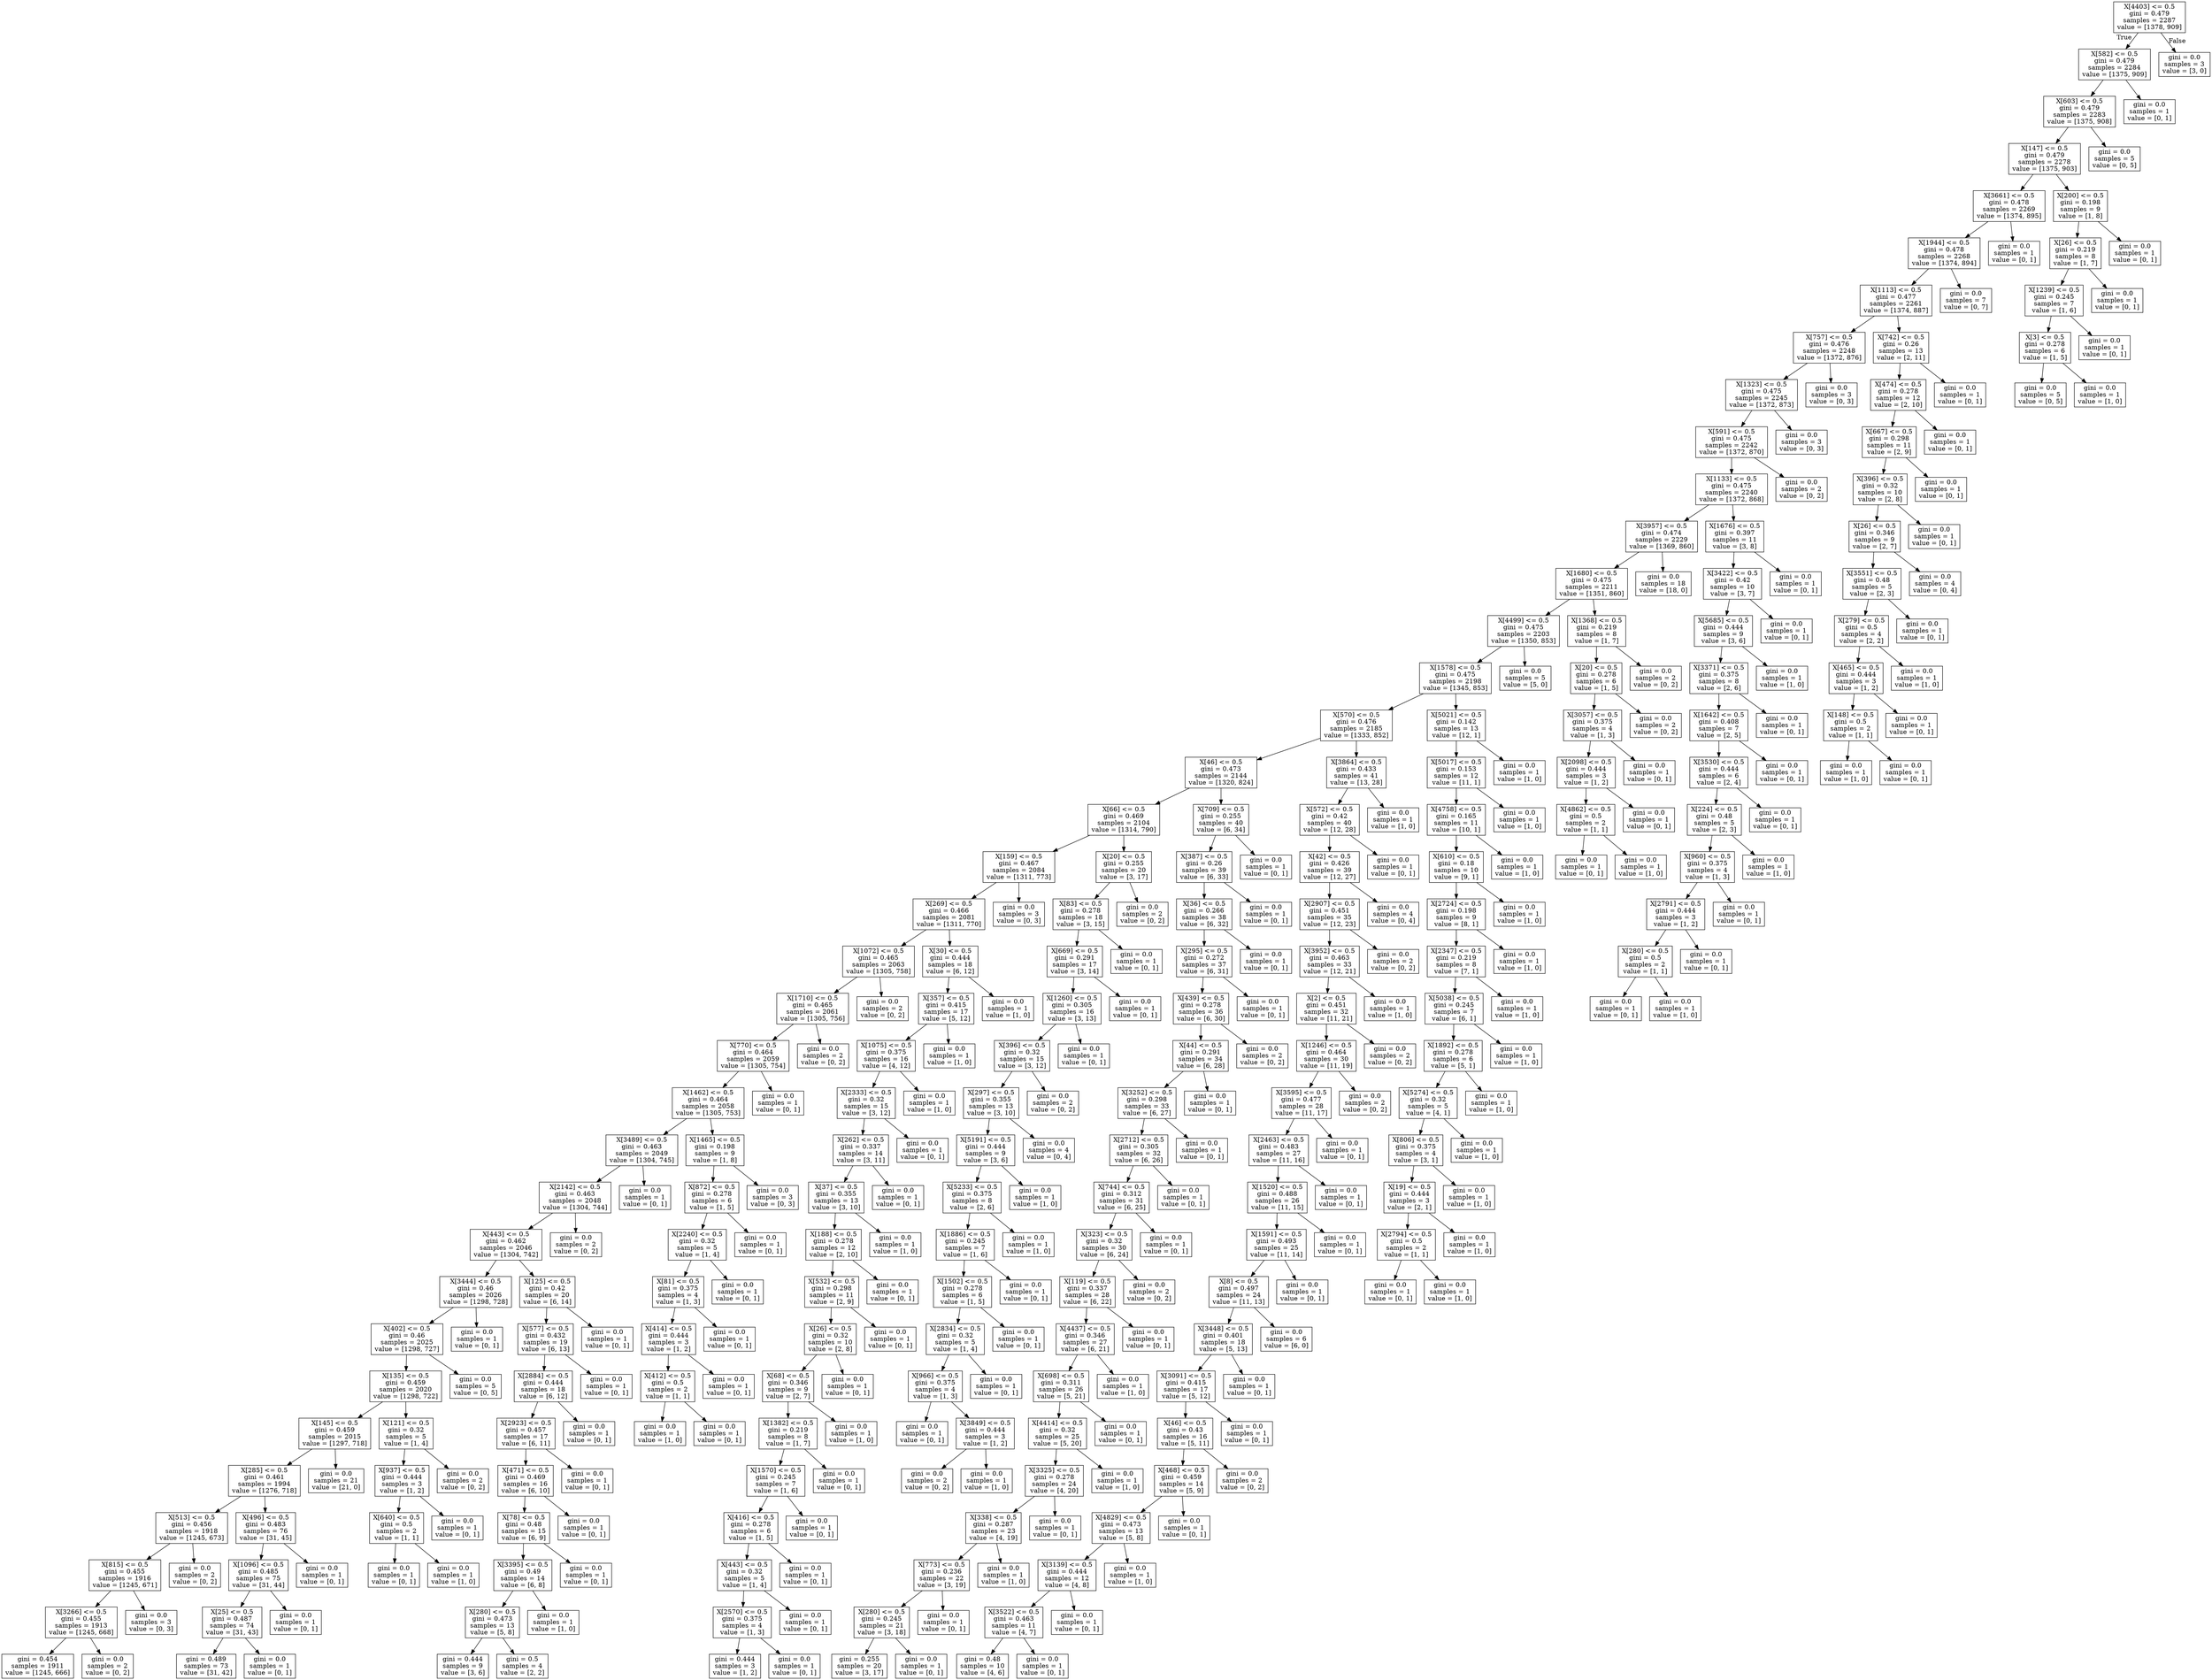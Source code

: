 digraph Tree {
node [shape=box] ;
0 [label="X[4403] <= 0.5\ngini = 0.479\nsamples = 2287\nvalue = [1378, 909]"] ;
1 [label="X[582] <= 0.5\ngini = 0.479\nsamples = 2284\nvalue = [1375, 909]"] ;
0 -> 1 [labeldistance=2.5, labelangle=45, headlabel="True"] ;
2 [label="X[603] <= 0.5\ngini = 0.479\nsamples = 2283\nvalue = [1375, 908]"] ;
1 -> 2 ;
3 [label="X[147] <= 0.5\ngini = 0.479\nsamples = 2278\nvalue = [1375, 903]"] ;
2 -> 3 ;
4 [label="X[3661] <= 0.5\ngini = 0.478\nsamples = 2269\nvalue = [1374, 895]"] ;
3 -> 4 ;
5 [label="X[1944] <= 0.5\ngini = 0.478\nsamples = 2268\nvalue = [1374, 894]"] ;
4 -> 5 ;
6 [label="X[1113] <= 0.5\ngini = 0.477\nsamples = 2261\nvalue = [1374, 887]"] ;
5 -> 6 ;
7 [label="X[757] <= 0.5\ngini = 0.476\nsamples = 2248\nvalue = [1372, 876]"] ;
6 -> 7 ;
8 [label="X[1323] <= 0.5\ngini = 0.475\nsamples = 2245\nvalue = [1372, 873]"] ;
7 -> 8 ;
9 [label="X[591] <= 0.5\ngini = 0.475\nsamples = 2242\nvalue = [1372, 870]"] ;
8 -> 9 ;
10 [label="X[1133] <= 0.5\ngini = 0.475\nsamples = 2240\nvalue = [1372, 868]"] ;
9 -> 10 ;
11 [label="X[3957] <= 0.5\ngini = 0.474\nsamples = 2229\nvalue = [1369, 860]"] ;
10 -> 11 ;
12 [label="X[1680] <= 0.5\ngini = 0.475\nsamples = 2211\nvalue = [1351, 860]"] ;
11 -> 12 ;
13 [label="X[4499] <= 0.5\ngini = 0.475\nsamples = 2203\nvalue = [1350, 853]"] ;
12 -> 13 ;
14 [label="X[1578] <= 0.5\ngini = 0.475\nsamples = 2198\nvalue = [1345, 853]"] ;
13 -> 14 ;
15 [label="X[570] <= 0.5\ngini = 0.476\nsamples = 2185\nvalue = [1333, 852]"] ;
14 -> 15 ;
16 [label="X[46] <= 0.5\ngini = 0.473\nsamples = 2144\nvalue = [1320, 824]"] ;
15 -> 16 ;
17 [label="X[66] <= 0.5\ngini = 0.469\nsamples = 2104\nvalue = [1314, 790]"] ;
16 -> 17 ;
18 [label="X[159] <= 0.5\ngini = 0.467\nsamples = 2084\nvalue = [1311, 773]"] ;
17 -> 18 ;
19 [label="X[269] <= 0.5\ngini = 0.466\nsamples = 2081\nvalue = [1311, 770]"] ;
18 -> 19 ;
20 [label="X[1072] <= 0.5\ngini = 0.465\nsamples = 2063\nvalue = [1305, 758]"] ;
19 -> 20 ;
21 [label="X[1710] <= 0.5\ngini = 0.465\nsamples = 2061\nvalue = [1305, 756]"] ;
20 -> 21 ;
22 [label="X[770] <= 0.5\ngini = 0.464\nsamples = 2059\nvalue = [1305, 754]"] ;
21 -> 22 ;
23 [label="X[1462] <= 0.5\ngini = 0.464\nsamples = 2058\nvalue = [1305, 753]"] ;
22 -> 23 ;
24 [label="X[3489] <= 0.5\ngini = 0.463\nsamples = 2049\nvalue = [1304, 745]"] ;
23 -> 24 ;
25 [label="X[2142] <= 0.5\ngini = 0.463\nsamples = 2048\nvalue = [1304, 744]"] ;
24 -> 25 ;
26 [label="X[443] <= 0.5\ngini = 0.462\nsamples = 2046\nvalue = [1304, 742]"] ;
25 -> 26 ;
27 [label="X[3444] <= 0.5\ngini = 0.46\nsamples = 2026\nvalue = [1298, 728]"] ;
26 -> 27 ;
28 [label="X[402] <= 0.5\ngini = 0.46\nsamples = 2025\nvalue = [1298, 727]"] ;
27 -> 28 ;
29 [label="X[135] <= 0.5\ngini = 0.459\nsamples = 2020\nvalue = [1298, 722]"] ;
28 -> 29 ;
30 [label="X[145] <= 0.5\ngini = 0.459\nsamples = 2015\nvalue = [1297, 718]"] ;
29 -> 30 ;
31 [label="X[285] <= 0.5\ngini = 0.461\nsamples = 1994\nvalue = [1276, 718]"] ;
30 -> 31 ;
32 [label="X[513] <= 0.5\ngini = 0.456\nsamples = 1918\nvalue = [1245, 673]"] ;
31 -> 32 ;
33 [label="X[815] <= 0.5\ngini = 0.455\nsamples = 1916\nvalue = [1245, 671]"] ;
32 -> 33 ;
34 [label="X[3266] <= 0.5\ngini = 0.455\nsamples = 1913\nvalue = [1245, 668]"] ;
33 -> 34 ;
35 [label="gini = 0.454\nsamples = 1911\nvalue = [1245, 666]"] ;
34 -> 35 ;
36 [label="gini = 0.0\nsamples = 2\nvalue = [0, 2]"] ;
34 -> 36 ;
37 [label="gini = 0.0\nsamples = 3\nvalue = [0, 3]"] ;
33 -> 37 ;
38 [label="gini = 0.0\nsamples = 2\nvalue = [0, 2]"] ;
32 -> 38 ;
39 [label="X[496] <= 0.5\ngini = 0.483\nsamples = 76\nvalue = [31, 45]"] ;
31 -> 39 ;
40 [label="X[1096] <= 0.5\ngini = 0.485\nsamples = 75\nvalue = [31, 44]"] ;
39 -> 40 ;
41 [label="X[25] <= 0.5\ngini = 0.487\nsamples = 74\nvalue = [31, 43]"] ;
40 -> 41 ;
42 [label="gini = 0.489\nsamples = 73\nvalue = [31, 42]"] ;
41 -> 42 ;
43 [label="gini = 0.0\nsamples = 1\nvalue = [0, 1]"] ;
41 -> 43 ;
44 [label="gini = 0.0\nsamples = 1\nvalue = [0, 1]"] ;
40 -> 44 ;
45 [label="gini = 0.0\nsamples = 1\nvalue = [0, 1]"] ;
39 -> 45 ;
46 [label="gini = 0.0\nsamples = 21\nvalue = [21, 0]"] ;
30 -> 46 ;
47 [label="X[121] <= 0.5\ngini = 0.32\nsamples = 5\nvalue = [1, 4]"] ;
29 -> 47 ;
48 [label="X[937] <= 0.5\ngini = 0.444\nsamples = 3\nvalue = [1, 2]"] ;
47 -> 48 ;
49 [label="X[640] <= 0.5\ngini = 0.5\nsamples = 2\nvalue = [1, 1]"] ;
48 -> 49 ;
50 [label="gini = 0.0\nsamples = 1\nvalue = [0, 1]"] ;
49 -> 50 ;
51 [label="gini = 0.0\nsamples = 1\nvalue = [1, 0]"] ;
49 -> 51 ;
52 [label="gini = 0.0\nsamples = 1\nvalue = [0, 1]"] ;
48 -> 52 ;
53 [label="gini = 0.0\nsamples = 2\nvalue = [0, 2]"] ;
47 -> 53 ;
54 [label="gini = 0.0\nsamples = 5\nvalue = [0, 5]"] ;
28 -> 54 ;
55 [label="gini = 0.0\nsamples = 1\nvalue = [0, 1]"] ;
27 -> 55 ;
56 [label="X[125] <= 0.5\ngini = 0.42\nsamples = 20\nvalue = [6, 14]"] ;
26 -> 56 ;
57 [label="X[577] <= 0.5\ngini = 0.432\nsamples = 19\nvalue = [6, 13]"] ;
56 -> 57 ;
58 [label="X[2884] <= 0.5\ngini = 0.444\nsamples = 18\nvalue = [6, 12]"] ;
57 -> 58 ;
59 [label="X[2923] <= 0.5\ngini = 0.457\nsamples = 17\nvalue = [6, 11]"] ;
58 -> 59 ;
60 [label="X[471] <= 0.5\ngini = 0.469\nsamples = 16\nvalue = [6, 10]"] ;
59 -> 60 ;
61 [label="X[78] <= 0.5\ngini = 0.48\nsamples = 15\nvalue = [6, 9]"] ;
60 -> 61 ;
62 [label="X[3395] <= 0.5\ngini = 0.49\nsamples = 14\nvalue = [6, 8]"] ;
61 -> 62 ;
63 [label="X[280] <= 0.5\ngini = 0.473\nsamples = 13\nvalue = [5, 8]"] ;
62 -> 63 ;
64 [label="gini = 0.444\nsamples = 9\nvalue = [3, 6]"] ;
63 -> 64 ;
65 [label="gini = 0.5\nsamples = 4\nvalue = [2, 2]"] ;
63 -> 65 ;
66 [label="gini = 0.0\nsamples = 1\nvalue = [1, 0]"] ;
62 -> 66 ;
67 [label="gini = 0.0\nsamples = 1\nvalue = [0, 1]"] ;
61 -> 67 ;
68 [label="gini = 0.0\nsamples = 1\nvalue = [0, 1]"] ;
60 -> 68 ;
69 [label="gini = 0.0\nsamples = 1\nvalue = [0, 1]"] ;
59 -> 69 ;
70 [label="gini = 0.0\nsamples = 1\nvalue = [0, 1]"] ;
58 -> 70 ;
71 [label="gini = 0.0\nsamples = 1\nvalue = [0, 1]"] ;
57 -> 71 ;
72 [label="gini = 0.0\nsamples = 1\nvalue = [0, 1]"] ;
56 -> 72 ;
73 [label="gini = 0.0\nsamples = 2\nvalue = [0, 2]"] ;
25 -> 73 ;
74 [label="gini = 0.0\nsamples = 1\nvalue = [0, 1]"] ;
24 -> 74 ;
75 [label="X[1465] <= 0.5\ngini = 0.198\nsamples = 9\nvalue = [1, 8]"] ;
23 -> 75 ;
76 [label="X[872] <= 0.5\ngini = 0.278\nsamples = 6\nvalue = [1, 5]"] ;
75 -> 76 ;
77 [label="X[2240] <= 0.5\ngini = 0.32\nsamples = 5\nvalue = [1, 4]"] ;
76 -> 77 ;
78 [label="X[81] <= 0.5\ngini = 0.375\nsamples = 4\nvalue = [1, 3]"] ;
77 -> 78 ;
79 [label="X[414] <= 0.5\ngini = 0.444\nsamples = 3\nvalue = [1, 2]"] ;
78 -> 79 ;
80 [label="X[412] <= 0.5\ngini = 0.5\nsamples = 2\nvalue = [1, 1]"] ;
79 -> 80 ;
81 [label="gini = 0.0\nsamples = 1\nvalue = [1, 0]"] ;
80 -> 81 ;
82 [label="gini = 0.0\nsamples = 1\nvalue = [0, 1]"] ;
80 -> 82 ;
83 [label="gini = 0.0\nsamples = 1\nvalue = [0, 1]"] ;
79 -> 83 ;
84 [label="gini = 0.0\nsamples = 1\nvalue = [0, 1]"] ;
78 -> 84 ;
85 [label="gini = 0.0\nsamples = 1\nvalue = [0, 1]"] ;
77 -> 85 ;
86 [label="gini = 0.0\nsamples = 1\nvalue = [0, 1]"] ;
76 -> 86 ;
87 [label="gini = 0.0\nsamples = 3\nvalue = [0, 3]"] ;
75 -> 87 ;
88 [label="gini = 0.0\nsamples = 1\nvalue = [0, 1]"] ;
22 -> 88 ;
89 [label="gini = 0.0\nsamples = 2\nvalue = [0, 2]"] ;
21 -> 89 ;
90 [label="gini = 0.0\nsamples = 2\nvalue = [0, 2]"] ;
20 -> 90 ;
91 [label="X[30] <= 0.5\ngini = 0.444\nsamples = 18\nvalue = [6, 12]"] ;
19 -> 91 ;
92 [label="X[357] <= 0.5\ngini = 0.415\nsamples = 17\nvalue = [5, 12]"] ;
91 -> 92 ;
93 [label="X[1075] <= 0.5\ngini = 0.375\nsamples = 16\nvalue = [4, 12]"] ;
92 -> 93 ;
94 [label="X[2333] <= 0.5\ngini = 0.32\nsamples = 15\nvalue = [3, 12]"] ;
93 -> 94 ;
95 [label="X[262] <= 0.5\ngini = 0.337\nsamples = 14\nvalue = [3, 11]"] ;
94 -> 95 ;
96 [label="X[37] <= 0.5\ngini = 0.355\nsamples = 13\nvalue = [3, 10]"] ;
95 -> 96 ;
97 [label="X[188] <= 0.5\ngini = 0.278\nsamples = 12\nvalue = [2, 10]"] ;
96 -> 97 ;
98 [label="X[532] <= 0.5\ngini = 0.298\nsamples = 11\nvalue = [2, 9]"] ;
97 -> 98 ;
99 [label="X[26] <= 0.5\ngini = 0.32\nsamples = 10\nvalue = [2, 8]"] ;
98 -> 99 ;
100 [label="X[68] <= 0.5\ngini = 0.346\nsamples = 9\nvalue = [2, 7]"] ;
99 -> 100 ;
101 [label="X[1382] <= 0.5\ngini = 0.219\nsamples = 8\nvalue = [1, 7]"] ;
100 -> 101 ;
102 [label="X[1570] <= 0.5\ngini = 0.245\nsamples = 7\nvalue = [1, 6]"] ;
101 -> 102 ;
103 [label="X[416] <= 0.5\ngini = 0.278\nsamples = 6\nvalue = [1, 5]"] ;
102 -> 103 ;
104 [label="X[443] <= 0.5\ngini = 0.32\nsamples = 5\nvalue = [1, 4]"] ;
103 -> 104 ;
105 [label="X[2570] <= 0.5\ngini = 0.375\nsamples = 4\nvalue = [1, 3]"] ;
104 -> 105 ;
106 [label="gini = 0.444\nsamples = 3\nvalue = [1, 2]"] ;
105 -> 106 ;
107 [label="gini = 0.0\nsamples = 1\nvalue = [0, 1]"] ;
105 -> 107 ;
108 [label="gini = 0.0\nsamples = 1\nvalue = [0, 1]"] ;
104 -> 108 ;
109 [label="gini = 0.0\nsamples = 1\nvalue = [0, 1]"] ;
103 -> 109 ;
110 [label="gini = 0.0\nsamples = 1\nvalue = [0, 1]"] ;
102 -> 110 ;
111 [label="gini = 0.0\nsamples = 1\nvalue = [0, 1]"] ;
101 -> 111 ;
112 [label="gini = 0.0\nsamples = 1\nvalue = [1, 0]"] ;
100 -> 112 ;
113 [label="gini = 0.0\nsamples = 1\nvalue = [0, 1]"] ;
99 -> 113 ;
114 [label="gini = 0.0\nsamples = 1\nvalue = [0, 1]"] ;
98 -> 114 ;
115 [label="gini = 0.0\nsamples = 1\nvalue = [0, 1]"] ;
97 -> 115 ;
116 [label="gini = 0.0\nsamples = 1\nvalue = [1, 0]"] ;
96 -> 116 ;
117 [label="gini = 0.0\nsamples = 1\nvalue = [0, 1]"] ;
95 -> 117 ;
118 [label="gini = 0.0\nsamples = 1\nvalue = [0, 1]"] ;
94 -> 118 ;
119 [label="gini = 0.0\nsamples = 1\nvalue = [1, 0]"] ;
93 -> 119 ;
120 [label="gini = 0.0\nsamples = 1\nvalue = [1, 0]"] ;
92 -> 120 ;
121 [label="gini = 0.0\nsamples = 1\nvalue = [1, 0]"] ;
91 -> 121 ;
122 [label="gini = 0.0\nsamples = 3\nvalue = [0, 3]"] ;
18 -> 122 ;
123 [label="X[20] <= 0.5\ngini = 0.255\nsamples = 20\nvalue = [3, 17]"] ;
17 -> 123 ;
124 [label="X[83] <= 0.5\ngini = 0.278\nsamples = 18\nvalue = [3, 15]"] ;
123 -> 124 ;
125 [label="X[669] <= 0.5\ngini = 0.291\nsamples = 17\nvalue = [3, 14]"] ;
124 -> 125 ;
126 [label="X[1260] <= 0.5\ngini = 0.305\nsamples = 16\nvalue = [3, 13]"] ;
125 -> 126 ;
127 [label="X[396] <= 0.5\ngini = 0.32\nsamples = 15\nvalue = [3, 12]"] ;
126 -> 127 ;
128 [label="X[297] <= 0.5\ngini = 0.355\nsamples = 13\nvalue = [3, 10]"] ;
127 -> 128 ;
129 [label="X[5191] <= 0.5\ngini = 0.444\nsamples = 9\nvalue = [3, 6]"] ;
128 -> 129 ;
130 [label="X[5233] <= 0.5\ngini = 0.375\nsamples = 8\nvalue = [2, 6]"] ;
129 -> 130 ;
131 [label="X[1886] <= 0.5\ngini = 0.245\nsamples = 7\nvalue = [1, 6]"] ;
130 -> 131 ;
132 [label="X[1502] <= 0.5\ngini = 0.278\nsamples = 6\nvalue = [1, 5]"] ;
131 -> 132 ;
133 [label="X[2834] <= 0.5\ngini = 0.32\nsamples = 5\nvalue = [1, 4]"] ;
132 -> 133 ;
134 [label="X[966] <= 0.5\ngini = 0.375\nsamples = 4\nvalue = [1, 3]"] ;
133 -> 134 ;
135 [label="gini = 0.0\nsamples = 1\nvalue = [0, 1]"] ;
134 -> 135 ;
136 [label="X[3849] <= 0.5\ngini = 0.444\nsamples = 3\nvalue = [1, 2]"] ;
134 -> 136 ;
137 [label="gini = 0.0\nsamples = 2\nvalue = [0, 2]"] ;
136 -> 137 ;
138 [label="gini = 0.0\nsamples = 1\nvalue = [1, 0]"] ;
136 -> 138 ;
139 [label="gini = 0.0\nsamples = 1\nvalue = [0, 1]"] ;
133 -> 139 ;
140 [label="gini = 0.0\nsamples = 1\nvalue = [0, 1]"] ;
132 -> 140 ;
141 [label="gini = 0.0\nsamples = 1\nvalue = [0, 1]"] ;
131 -> 141 ;
142 [label="gini = 0.0\nsamples = 1\nvalue = [1, 0]"] ;
130 -> 142 ;
143 [label="gini = 0.0\nsamples = 1\nvalue = [1, 0]"] ;
129 -> 143 ;
144 [label="gini = 0.0\nsamples = 4\nvalue = [0, 4]"] ;
128 -> 144 ;
145 [label="gini = 0.0\nsamples = 2\nvalue = [0, 2]"] ;
127 -> 145 ;
146 [label="gini = 0.0\nsamples = 1\nvalue = [0, 1]"] ;
126 -> 146 ;
147 [label="gini = 0.0\nsamples = 1\nvalue = [0, 1]"] ;
125 -> 147 ;
148 [label="gini = 0.0\nsamples = 1\nvalue = [0, 1]"] ;
124 -> 148 ;
149 [label="gini = 0.0\nsamples = 2\nvalue = [0, 2]"] ;
123 -> 149 ;
150 [label="X[709] <= 0.5\ngini = 0.255\nsamples = 40\nvalue = [6, 34]"] ;
16 -> 150 ;
151 [label="X[387] <= 0.5\ngini = 0.26\nsamples = 39\nvalue = [6, 33]"] ;
150 -> 151 ;
152 [label="X[36] <= 0.5\ngini = 0.266\nsamples = 38\nvalue = [6, 32]"] ;
151 -> 152 ;
153 [label="X[295] <= 0.5\ngini = 0.272\nsamples = 37\nvalue = [6, 31]"] ;
152 -> 153 ;
154 [label="X[439] <= 0.5\ngini = 0.278\nsamples = 36\nvalue = [6, 30]"] ;
153 -> 154 ;
155 [label="X[44] <= 0.5\ngini = 0.291\nsamples = 34\nvalue = [6, 28]"] ;
154 -> 155 ;
156 [label="X[3252] <= 0.5\ngini = 0.298\nsamples = 33\nvalue = [6, 27]"] ;
155 -> 156 ;
157 [label="X[2712] <= 0.5\ngini = 0.305\nsamples = 32\nvalue = [6, 26]"] ;
156 -> 157 ;
158 [label="X[744] <= 0.5\ngini = 0.312\nsamples = 31\nvalue = [6, 25]"] ;
157 -> 158 ;
159 [label="X[323] <= 0.5\ngini = 0.32\nsamples = 30\nvalue = [6, 24]"] ;
158 -> 159 ;
160 [label="X[119] <= 0.5\ngini = 0.337\nsamples = 28\nvalue = [6, 22]"] ;
159 -> 160 ;
161 [label="X[4437] <= 0.5\ngini = 0.346\nsamples = 27\nvalue = [6, 21]"] ;
160 -> 161 ;
162 [label="X[698] <= 0.5\ngini = 0.311\nsamples = 26\nvalue = [5, 21]"] ;
161 -> 162 ;
163 [label="X[4414] <= 0.5\ngini = 0.32\nsamples = 25\nvalue = [5, 20]"] ;
162 -> 163 ;
164 [label="X[3325] <= 0.5\ngini = 0.278\nsamples = 24\nvalue = [4, 20]"] ;
163 -> 164 ;
165 [label="X[338] <= 0.5\ngini = 0.287\nsamples = 23\nvalue = [4, 19]"] ;
164 -> 165 ;
166 [label="X[773] <= 0.5\ngini = 0.236\nsamples = 22\nvalue = [3, 19]"] ;
165 -> 166 ;
167 [label="X[280] <= 0.5\ngini = 0.245\nsamples = 21\nvalue = [3, 18]"] ;
166 -> 167 ;
168 [label="gini = 0.255\nsamples = 20\nvalue = [3, 17]"] ;
167 -> 168 ;
169 [label="gini = 0.0\nsamples = 1\nvalue = [0, 1]"] ;
167 -> 169 ;
170 [label="gini = 0.0\nsamples = 1\nvalue = [0, 1]"] ;
166 -> 170 ;
171 [label="gini = 0.0\nsamples = 1\nvalue = [1, 0]"] ;
165 -> 171 ;
172 [label="gini = 0.0\nsamples = 1\nvalue = [0, 1]"] ;
164 -> 172 ;
173 [label="gini = 0.0\nsamples = 1\nvalue = [1, 0]"] ;
163 -> 173 ;
174 [label="gini = 0.0\nsamples = 1\nvalue = [0, 1]"] ;
162 -> 174 ;
175 [label="gini = 0.0\nsamples = 1\nvalue = [1, 0]"] ;
161 -> 175 ;
176 [label="gini = 0.0\nsamples = 1\nvalue = [0, 1]"] ;
160 -> 176 ;
177 [label="gini = 0.0\nsamples = 2\nvalue = [0, 2]"] ;
159 -> 177 ;
178 [label="gini = 0.0\nsamples = 1\nvalue = [0, 1]"] ;
158 -> 178 ;
179 [label="gini = 0.0\nsamples = 1\nvalue = [0, 1]"] ;
157 -> 179 ;
180 [label="gini = 0.0\nsamples = 1\nvalue = [0, 1]"] ;
156 -> 180 ;
181 [label="gini = 0.0\nsamples = 1\nvalue = [0, 1]"] ;
155 -> 181 ;
182 [label="gini = 0.0\nsamples = 2\nvalue = [0, 2]"] ;
154 -> 182 ;
183 [label="gini = 0.0\nsamples = 1\nvalue = [0, 1]"] ;
153 -> 183 ;
184 [label="gini = 0.0\nsamples = 1\nvalue = [0, 1]"] ;
152 -> 184 ;
185 [label="gini = 0.0\nsamples = 1\nvalue = [0, 1]"] ;
151 -> 185 ;
186 [label="gini = 0.0\nsamples = 1\nvalue = [0, 1]"] ;
150 -> 186 ;
187 [label="X[3864] <= 0.5\ngini = 0.433\nsamples = 41\nvalue = [13, 28]"] ;
15 -> 187 ;
188 [label="X[572] <= 0.5\ngini = 0.42\nsamples = 40\nvalue = [12, 28]"] ;
187 -> 188 ;
189 [label="X[42] <= 0.5\ngini = 0.426\nsamples = 39\nvalue = [12, 27]"] ;
188 -> 189 ;
190 [label="X[2907] <= 0.5\ngini = 0.451\nsamples = 35\nvalue = [12, 23]"] ;
189 -> 190 ;
191 [label="X[3952] <= 0.5\ngini = 0.463\nsamples = 33\nvalue = [12, 21]"] ;
190 -> 191 ;
192 [label="X[2] <= 0.5\ngini = 0.451\nsamples = 32\nvalue = [11, 21]"] ;
191 -> 192 ;
193 [label="X[1246] <= 0.5\ngini = 0.464\nsamples = 30\nvalue = [11, 19]"] ;
192 -> 193 ;
194 [label="X[3595] <= 0.5\ngini = 0.477\nsamples = 28\nvalue = [11, 17]"] ;
193 -> 194 ;
195 [label="X[2463] <= 0.5\ngini = 0.483\nsamples = 27\nvalue = [11, 16]"] ;
194 -> 195 ;
196 [label="X[1520] <= 0.5\ngini = 0.488\nsamples = 26\nvalue = [11, 15]"] ;
195 -> 196 ;
197 [label="X[1591] <= 0.5\ngini = 0.493\nsamples = 25\nvalue = [11, 14]"] ;
196 -> 197 ;
198 [label="X[8] <= 0.5\ngini = 0.497\nsamples = 24\nvalue = [11, 13]"] ;
197 -> 198 ;
199 [label="X[3448] <= 0.5\ngini = 0.401\nsamples = 18\nvalue = [5, 13]"] ;
198 -> 199 ;
200 [label="X[3091] <= 0.5\ngini = 0.415\nsamples = 17\nvalue = [5, 12]"] ;
199 -> 200 ;
201 [label="X[46] <= 0.5\ngini = 0.43\nsamples = 16\nvalue = [5, 11]"] ;
200 -> 201 ;
202 [label="X[468] <= 0.5\ngini = 0.459\nsamples = 14\nvalue = [5, 9]"] ;
201 -> 202 ;
203 [label="X[4829] <= 0.5\ngini = 0.473\nsamples = 13\nvalue = [5, 8]"] ;
202 -> 203 ;
204 [label="X[3139] <= 0.5\ngini = 0.444\nsamples = 12\nvalue = [4, 8]"] ;
203 -> 204 ;
205 [label="X[3522] <= 0.5\ngini = 0.463\nsamples = 11\nvalue = [4, 7]"] ;
204 -> 205 ;
206 [label="gini = 0.48\nsamples = 10\nvalue = [4, 6]"] ;
205 -> 206 ;
207 [label="gini = 0.0\nsamples = 1\nvalue = [0, 1]"] ;
205 -> 207 ;
208 [label="gini = 0.0\nsamples = 1\nvalue = [0, 1]"] ;
204 -> 208 ;
209 [label="gini = 0.0\nsamples = 1\nvalue = [1, 0]"] ;
203 -> 209 ;
210 [label="gini = 0.0\nsamples = 1\nvalue = [0, 1]"] ;
202 -> 210 ;
211 [label="gini = 0.0\nsamples = 2\nvalue = [0, 2]"] ;
201 -> 211 ;
212 [label="gini = 0.0\nsamples = 1\nvalue = [0, 1]"] ;
200 -> 212 ;
213 [label="gini = 0.0\nsamples = 1\nvalue = [0, 1]"] ;
199 -> 213 ;
214 [label="gini = 0.0\nsamples = 6\nvalue = [6, 0]"] ;
198 -> 214 ;
215 [label="gini = 0.0\nsamples = 1\nvalue = [0, 1]"] ;
197 -> 215 ;
216 [label="gini = 0.0\nsamples = 1\nvalue = [0, 1]"] ;
196 -> 216 ;
217 [label="gini = 0.0\nsamples = 1\nvalue = [0, 1]"] ;
195 -> 217 ;
218 [label="gini = 0.0\nsamples = 1\nvalue = [0, 1]"] ;
194 -> 218 ;
219 [label="gini = 0.0\nsamples = 2\nvalue = [0, 2]"] ;
193 -> 219 ;
220 [label="gini = 0.0\nsamples = 2\nvalue = [0, 2]"] ;
192 -> 220 ;
221 [label="gini = 0.0\nsamples = 1\nvalue = [1, 0]"] ;
191 -> 221 ;
222 [label="gini = 0.0\nsamples = 2\nvalue = [0, 2]"] ;
190 -> 222 ;
223 [label="gini = 0.0\nsamples = 4\nvalue = [0, 4]"] ;
189 -> 223 ;
224 [label="gini = 0.0\nsamples = 1\nvalue = [0, 1]"] ;
188 -> 224 ;
225 [label="gini = 0.0\nsamples = 1\nvalue = [1, 0]"] ;
187 -> 225 ;
226 [label="X[5021] <= 0.5\ngini = 0.142\nsamples = 13\nvalue = [12, 1]"] ;
14 -> 226 ;
227 [label="X[5017] <= 0.5\ngini = 0.153\nsamples = 12\nvalue = [11, 1]"] ;
226 -> 227 ;
228 [label="X[4758] <= 0.5\ngini = 0.165\nsamples = 11\nvalue = [10, 1]"] ;
227 -> 228 ;
229 [label="X[610] <= 0.5\ngini = 0.18\nsamples = 10\nvalue = [9, 1]"] ;
228 -> 229 ;
230 [label="X[2724] <= 0.5\ngini = 0.198\nsamples = 9\nvalue = [8, 1]"] ;
229 -> 230 ;
231 [label="X[2347] <= 0.5\ngini = 0.219\nsamples = 8\nvalue = [7, 1]"] ;
230 -> 231 ;
232 [label="X[5038] <= 0.5\ngini = 0.245\nsamples = 7\nvalue = [6, 1]"] ;
231 -> 232 ;
233 [label="X[1892] <= 0.5\ngini = 0.278\nsamples = 6\nvalue = [5, 1]"] ;
232 -> 233 ;
234 [label="X[5274] <= 0.5\ngini = 0.32\nsamples = 5\nvalue = [4, 1]"] ;
233 -> 234 ;
235 [label="X[806] <= 0.5\ngini = 0.375\nsamples = 4\nvalue = [3, 1]"] ;
234 -> 235 ;
236 [label="X[19] <= 0.5\ngini = 0.444\nsamples = 3\nvalue = [2, 1]"] ;
235 -> 236 ;
237 [label="X[2794] <= 0.5\ngini = 0.5\nsamples = 2\nvalue = [1, 1]"] ;
236 -> 237 ;
238 [label="gini = 0.0\nsamples = 1\nvalue = [0, 1]"] ;
237 -> 238 ;
239 [label="gini = 0.0\nsamples = 1\nvalue = [1, 0]"] ;
237 -> 239 ;
240 [label="gini = 0.0\nsamples = 1\nvalue = [1, 0]"] ;
236 -> 240 ;
241 [label="gini = 0.0\nsamples = 1\nvalue = [1, 0]"] ;
235 -> 241 ;
242 [label="gini = 0.0\nsamples = 1\nvalue = [1, 0]"] ;
234 -> 242 ;
243 [label="gini = 0.0\nsamples = 1\nvalue = [1, 0]"] ;
233 -> 243 ;
244 [label="gini = 0.0\nsamples = 1\nvalue = [1, 0]"] ;
232 -> 244 ;
245 [label="gini = 0.0\nsamples = 1\nvalue = [1, 0]"] ;
231 -> 245 ;
246 [label="gini = 0.0\nsamples = 1\nvalue = [1, 0]"] ;
230 -> 246 ;
247 [label="gini = 0.0\nsamples = 1\nvalue = [1, 0]"] ;
229 -> 247 ;
248 [label="gini = 0.0\nsamples = 1\nvalue = [1, 0]"] ;
228 -> 248 ;
249 [label="gini = 0.0\nsamples = 1\nvalue = [1, 0]"] ;
227 -> 249 ;
250 [label="gini = 0.0\nsamples = 1\nvalue = [1, 0]"] ;
226 -> 250 ;
251 [label="gini = 0.0\nsamples = 5\nvalue = [5, 0]"] ;
13 -> 251 ;
252 [label="X[1368] <= 0.5\ngini = 0.219\nsamples = 8\nvalue = [1, 7]"] ;
12 -> 252 ;
253 [label="X[20] <= 0.5\ngini = 0.278\nsamples = 6\nvalue = [1, 5]"] ;
252 -> 253 ;
254 [label="X[3057] <= 0.5\ngini = 0.375\nsamples = 4\nvalue = [1, 3]"] ;
253 -> 254 ;
255 [label="X[2098] <= 0.5\ngini = 0.444\nsamples = 3\nvalue = [1, 2]"] ;
254 -> 255 ;
256 [label="X[4862] <= 0.5\ngini = 0.5\nsamples = 2\nvalue = [1, 1]"] ;
255 -> 256 ;
257 [label="gini = 0.0\nsamples = 1\nvalue = [0, 1]"] ;
256 -> 257 ;
258 [label="gini = 0.0\nsamples = 1\nvalue = [1, 0]"] ;
256 -> 258 ;
259 [label="gini = 0.0\nsamples = 1\nvalue = [0, 1]"] ;
255 -> 259 ;
260 [label="gini = 0.0\nsamples = 1\nvalue = [0, 1]"] ;
254 -> 260 ;
261 [label="gini = 0.0\nsamples = 2\nvalue = [0, 2]"] ;
253 -> 261 ;
262 [label="gini = 0.0\nsamples = 2\nvalue = [0, 2]"] ;
252 -> 262 ;
263 [label="gini = 0.0\nsamples = 18\nvalue = [18, 0]"] ;
11 -> 263 ;
264 [label="X[1676] <= 0.5\ngini = 0.397\nsamples = 11\nvalue = [3, 8]"] ;
10 -> 264 ;
265 [label="X[3422] <= 0.5\ngini = 0.42\nsamples = 10\nvalue = [3, 7]"] ;
264 -> 265 ;
266 [label="X[5685] <= 0.5\ngini = 0.444\nsamples = 9\nvalue = [3, 6]"] ;
265 -> 266 ;
267 [label="X[3371] <= 0.5\ngini = 0.375\nsamples = 8\nvalue = [2, 6]"] ;
266 -> 267 ;
268 [label="X[1642] <= 0.5\ngini = 0.408\nsamples = 7\nvalue = [2, 5]"] ;
267 -> 268 ;
269 [label="X[3530] <= 0.5\ngini = 0.444\nsamples = 6\nvalue = [2, 4]"] ;
268 -> 269 ;
270 [label="X[224] <= 0.5\ngini = 0.48\nsamples = 5\nvalue = [2, 3]"] ;
269 -> 270 ;
271 [label="X[960] <= 0.5\ngini = 0.375\nsamples = 4\nvalue = [1, 3]"] ;
270 -> 271 ;
272 [label="X[2791] <= 0.5\ngini = 0.444\nsamples = 3\nvalue = [1, 2]"] ;
271 -> 272 ;
273 [label="X[280] <= 0.5\ngini = 0.5\nsamples = 2\nvalue = [1, 1]"] ;
272 -> 273 ;
274 [label="gini = 0.0\nsamples = 1\nvalue = [0, 1]"] ;
273 -> 274 ;
275 [label="gini = 0.0\nsamples = 1\nvalue = [1, 0]"] ;
273 -> 275 ;
276 [label="gini = 0.0\nsamples = 1\nvalue = [0, 1]"] ;
272 -> 276 ;
277 [label="gini = 0.0\nsamples = 1\nvalue = [0, 1]"] ;
271 -> 277 ;
278 [label="gini = 0.0\nsamples = 1\nvalue = [1, 0]"] ;
270 -> 278 ;
279 [label="gini = 0.0\nsamples = 1\nvalue = [0, 1]"] ;
269 -> 279 ;
280 [label="gini = 0.0\nsamples = 1\nvalue = [0, 1]"] ;
268 -> 280 ;
281 [label="gini = 0.0\nsamples = 1\nvalue = [0, 1]"] ;
267 -> 281 ;
282 [label="gini = 0.0\nsamples = 1\nvalue = [1, 0]"] ;
266 -> 282 ;
283 [label="gini = 0.0\nsamples = 1\nvalue = [0, 1]"] ;
265 -> 283 ;
284 [label="gini = 0.0\nsamples = 1\nvalue = [0, 1]"] ;
264 -> 284 ;
285 [label="gini = 0.0\nsamples = 2\nvalue = [0, 2]"] ;
9 -> 285 ;
286 [label="gini = 0.0\nsamples = 3\nvalue = [0, 3]"] ;
8 -> 286 ;
287 [label="gini = 0.0\nsamples = 3\nvalue = [0, 3]"] ;
7 -> 287 ;
288 [label="X[742] <= 0.5\ngini = 0.26\nsamples = 13\nvalue = [2, 11]"] ;
6 -> 288 ;
289 [label="X[474] <= 0.5\ngini = 0.278\nsamples = 12\nvalue = [2, 10]"] ;
288 -> 289 ;
290 [label="X[667] <= 0.5\ngini = 0.298\nsamples = 11\nvalue = [2, 9]"] ;
289 -> 290 ;
291 [label="X[396] <= 0.5\ngini = 0.32\nsamples = 10\nvalue = [2, 8]"] ;
290 -> 291 ;
292 [label="X[26] <= 0.5\ngini = 0.346\nsamples = 9\nvalue = [2, 7]"] ;
291 -> 292 ;
293 [label="X[3551] <= 0.5\ngini = 0.48\nsamples = 5\nvalue = [2, 3]"] ;
292 -> 293 ;
294 [label="X[279] <= 0.5\ngini = 0.5\nsamples = 4\nvalue = [2, 2]"] ;
293 -> 294 ;
295 [label="X[465] <= 0.5\ngini = 0.444\nsamples = 3\nvalue = [1, 2]"] ;
294 -> 295 ;
296 [label="X[148] <= 0.5\ngini = 0.5\nsamples = 2\nvalue = [1, 1]"] ;
295 -> 296 ;
297 [label="gini = 0.0\nsamples = 1\nvalue = [1, 0]"] ;
296 -> 297 ;
298 [label="gini = 0.0\nsamples = 1\nvalue = [0, 1]"] ;
296 -> 298 ;
299 [label="gini = 0.0\nsamples = 1\nvalue = [0, 1]"] ;
295 -> 299 ;
300 [label="gini = 0.0\nsamples = 1\nvalue = [1, 0]"] ;
294 -> 300 ;
301 [label="gini = 0.0\nsamples = 1\nvalue = [0, 1]"] ;
293 -> 301 ;
302 [label="gini = 0.0\nsamples = 4\nvalue = [0, 4]"] ;
292 -> 302 ;
303 [label="gini = 0.0\nsamples = 1\nvalue = [0, 1]"] ;
291 -> 303 ;
304 [label="gini = 0.0\nsamples = 1\nvalue = [0, 1]"] ;
290 -> 304 ;
305 [label="gini = 0.0\nsamples = 1\nvalue = [0, 1]"] ;
289 -> 305 ;
306 [label="gini = 0.0\nsamples = 1\nvalue = [0, 1]"] ;
288 -> 306 ;
307 [label="gini = 0.0\nsamples = 7\nvalue = [0, 7]"] ;
5 -> 307 ;
308 [label="gini = 0.0\nsamples = 1\nvalue = [0, 1]"] ;
4 -> 308 ;
309 [label="X[200] <= 0.5\ngini = 0.198\nsamples = 9\nvalue = [1, 8]"] ;
3 -> 309 ;
310 [label="X[26] <= 0.5\ngini = 0.219\nsamples = 8\nvalue = [1, 7]"] ;
309 -> 310 ;
311 [label="X[1239] <= 0.5\ngini = 0.245\nsamples = 7\nvalue = [1, 6]"] ;
310 -> 311 ;
312 [label="X[3] <= 0.5\ngini = 0.278\nsamples = 6\nvalue = [1, 5]"] ;
311 -> 312 ;
313 [label="gini = 0.0\nsamples = 5\nvalue = [0, 5]"] ;
312 -> 313 ;
314 [label="gini = 0.0\nsamples = 1\nvalue = [1, 0]"] ;
312 -> 314 ;
315 [label="gini = 0.0\nsamples = 1\nvalue = [0, 1]"] ;
311 -> 315 ;
316 [label="gini = 0.0\nsamples = 1\nvalue = [0, 1]"] ;
310 -> 316 ;
317 [label="gini = 0.0\nsamples = 1\nvalue = [0, 1]"] ;
309 -> 317 ;
318 [label="gini = 0.0\nsamples = 5\nvalue = [0, 5]"] ;
2 -> 318 ;
319 [label="gini = 0.0\nsamples = 1\nvalue = [0, 1]"] ;
1 -> 319 ;
320 [label="gini = 0.0\nsamples = 3\nvalue = [3, 0]"] ;
0 -> 320 [labeldistance=2.5, labelangle=-45, headlabel="False"] ;
}